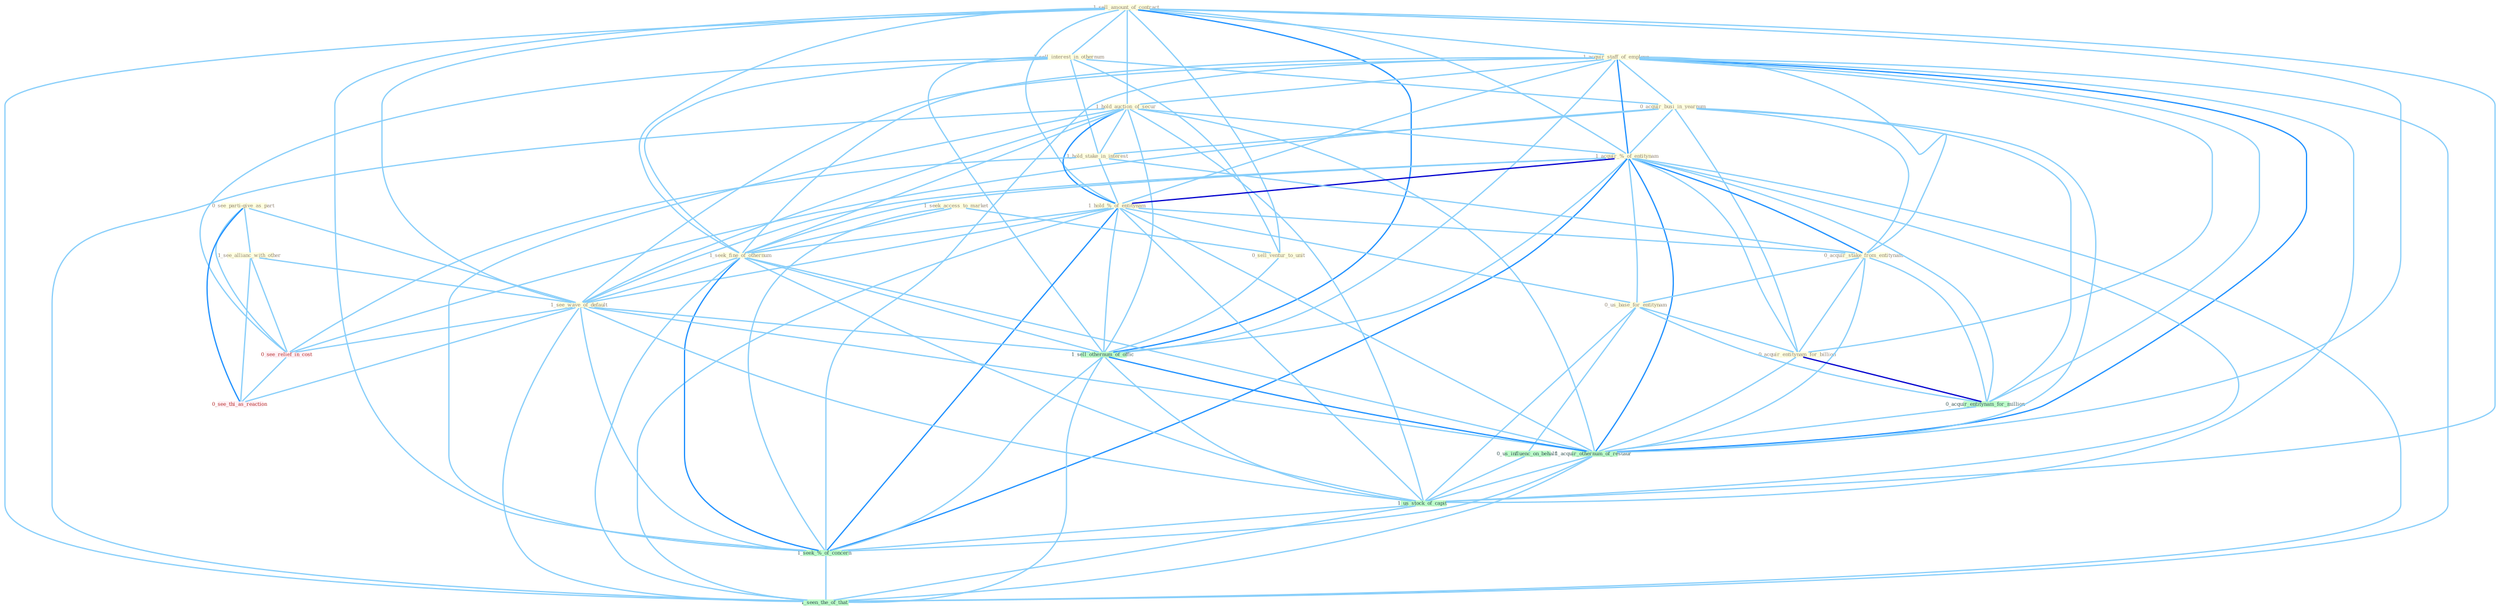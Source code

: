 Graph G{ 
    node
    [shape=polygon,style=filled,width=.5,height=.06,color="#BDFCC9",fixedsize=true,fontsize=4,
    fontcolor="#2f4f4f"];
    {node
    [color="#ffffe0", fontcolor="#8b7d6b"] "1_sell_amount_of_contract " "1_sell_interest_in_othernum " "1_acquir_staff_of_employe " "0_acquir_busi_in_yearnum " "0_see_parti-give_as_part " "1_hold_auction_of_secur " "1_acquir_%_of_entitynam " "1_hold_stake_in_interest " "1_hold_%_of_entitynam " "1_seek_access_to_market " "1_see_allianc_with_other " "0_acquir_stake_from_entitynam " "1_seek_fine_of_othernum " "0_us_base_for_entitynam " "0_sell_ventur_to_unit " "1_see_wave_of_default " "0_acquir_entitynam_for_billion "}
{node [color="#fff0f5", fontcolor="#b22222"] "0_see_relief_in_cost " "0_see_thi_as_reaction "}
edge [color="#B0E2FF"];

	"1_sell_amount_of_contract " -- "1_sell_interest_in_othernum " [w="1", color="#87cefa" ];
	"1_sell_amount_of_contract " -- "1_acquir_staff_of_employe " [w="1", color="#87cefa" ];
	"1_sell_amount_of_contract " -- "1_hold_auction_of_secur " [w="1", color="#87cefa" ];
	"1_sell_amount_of_contract " -- "1_acquir_%_of_entitynam " [w="1", color="#87cefa" ];
	"1_sell_amount_of_contract " -- "1_hold_%_of_entitynam " [w="1", color="#87cefa" ];
	"1_sell_amount_of_contract " -- "1_seek_fine_of_othernum " [w="1", color="#87cefa" ];
	"1_sell_amount_of_contract " -- "0_sell_ventur_to_unit " [w="1", color="#87cefa" ];
	"1_sell_amount_of_contract " -- "1_see_wave_of_default " [w="1", color="#87cefa" ];
	"1_sell_amount_of_contract " -- "1_sell_othernum_of_offic " [w="2", color="#1e90ff" , len=0.8];
	"1_sell_amount_of_contract " -- "1_acquir_othernum_of_restaur " [w="1", color="#87cefa" ];
	"1_sell_amount_of_contract " -- "1_us_stock_of_capit " [w="1", color="#87cefa" ];
	"1_sell_amount_of_contract " -- "1_seek_%_of_concern " [w="1", color="#87cefa" ];
	"1_sell_amount_of_contract " -- "1_seen_the_of_that " [w="1", color="#87cefa" ];
	"1_sell_interest_in_othernum " -- "0_acquir_busi_in_yearnum " [w="1", color="#87cefa" ];
	"1_sell_interest_in_othernum " -- "1_hold_stake_in_interest " [w="1", color="#87cefa" ];
	"1_sell_interest_in_othernum " -- "1_seek_fine_of_othernum " [w="1", color="#87cefa" ];
	"1_sell_interest_in_othernum " -- "0_sell_ventur_to_unit " [w="1", color="#87cefa" ];
	"1_sell_interest_in_othernum " -- "1_sell_othernum_of_offic " [w="1", color="#87cefa" ];
	"1_sell_interest_in_othernum " -- "0_see_relief_in_cost " [w="1", color="#87cefa" ];
	"1_acquir_staff_of_employe " -- "0_acquir_busi_in_yearnum " [w="1", color="#87cefa" ];
	"1_acquir_staff_of_employe " -- "1_hold_auction_of_secur " [w="1", color="#87cefa" ];
	"1_acquir_staff_of_employe " -- "1_acquir_%_of_entitynam " [w="2", color="#1e90ff" , len=0.8];
	"1_acquir_staff_of_employe " -- "1_hold_%_of_entitynam " [w="1", color="#87cefa" ];
	"1_acquir_staff_of_employe " -- "0_acquir_stake_from_entitynam " [w="1", color="#87cefa" ];
	"1_acquir_staff_of_employe " -- "1_seek_fine_of_othernum " [w="1", color="#87cefa" ];
	"1_acquir_staff_of_employe " -- "1_see_wave_of_default " [w="1", color="#87cefa" ];
	"1_acquir_staff_of_employe " -- "0_acquir_entitynam_for_billion " [w="1", color="#87cefa" ];
	"1_acquir_staff_of_employe " -- "0_acquir_entitynam_for_million " [w="1", color="#87cefa" ];
	"1_acquir_staff_of_employe " -- "1_sell_othernum_of_offic " [w="1", color="#87cefa" ];
	"1_acquir_staff_of_employe " -- "1_acquir_othernum_of_restaur " [w="2", color="#1e90ff" , len=0.8];
	"1_acquir_staff_of_employe " -- "1_us_stock_of_capit " [w="1", color="#87cefa" ];
	"1_acquir_staff_of_employe " -- "1_seek_%_of_concern " [w="1", color="#87cefa" ];
	"1_acquir_staff_of_employe " -- "1_seen_the_of_that " [w="1", color="#87cefa" ];
	"0_acquir_busi_in_yearnum " -- "1_acquir_%_of_entitynam " [w="1", color="#87cefa" ];
	"0_acquir_busi_in_yearnum " -- "1_hold_stake_in_interest " [w="1", color="#87cefa" ];
	"0_acquir_busi_in_yearnum " -- "0_acquir_stake_from_entitynam " [w="1", color="#87cefa" ];
	"0_acquir_busi_in_yearnum " -- "0_acquir_entitynam_for_billion " [w="1", color="#87cefa" ];
	"0_acquir_busi_in_yearnum " -- "0_acquir_entitynam_for_million " [w="1", color="#87cefa" ];
	"0_acquir_busi_in_yearnum " -- "0_see_relief_in_cost " [w="1", color="#87cefa" ];
	"0_acquir_busi_in_yearnum " -- "1_acquir_othernum_of_restaur " [w="1", color="#87cefa" ];
	"0_see_parti-give_as_part " -- "1_see_allianc_with_other " [w="1", color="#87cefa" ];
	"0_see_parti-give_as_part " -- "1_see_wave_of_default " [w="1", color="#87cefa" ];
	"0_see_parti-give_as_part " -- "0_see_relief_in_cost " [w="1", color="#87cefa" ];
	"0_see_parti-give_as_part " -- "0_see_thi_as_reaction " [w="2", color="#1e90ff" , len=0.8];
	"1_hold_auction_of_secur " -- "1_acquir_%_of_entitynam " [w="1", color="#87cefa" ];
	"1_hold_auction_of_secur " -- "1_hold_stake_in_interest " [w="1", color="#87cefa" ];
	"1_hold_auction_of_secur " -- "1_hold_%_of_entitynam " [w="2", color="#1e90ff" , len=0.8];
	"1_hold_auction_of_secur " -- "1_seek_fine_of_othernum " [w="1", color="#87cefa" ];
	"1_hold_auction_of_secur " -- "1_see_wave_of_default " [w="1", color="#87cefa" ];
	"1_hold_auction_of_secur " -- "1_sell_othernum_of_offic " [w="1", color="#87cefa" ];
	"1_hold_auction_of_secur " -- "1_acquir_othernum_of_restaur " [w="1", color="#87cefa" ];
	"1_hold_auction_of_secur " -- "1_us_stock_of_capit " [w="1", color="#87cefa" ];
	"1_hold_auction_of_secur " -- "1_seek_%_of_concern " [w="1", color="#87cefa" ];
	"1_hold_auction_of_secur " -- "1_seen_the_of_that " [w="1", color="#87cefa" ];
	"1_acquir_%_of_entitynam " -- "1_hold_%_of_entitynam " [w="3", color="#0000cd" , len=0.6];
	"1_acquir_%_of_entitynam " -- "0_acquir_stake_from_entitynam " [w="2", color="#1e90ff" , len=0.8];
	"1_acquir_%_of_entitynam " -- "1_seek_fine_of_othernum " [w="1", color="#87cefa" ];
	"1_acquir_%_of_entitynam " -- "0_us_base_for_entitynam " [w="1", color="#87cefa" ];
	"1_acquir_%_of_entitynam " -- "1_see_wave_of_default " [w="1", color="#87cefa" ];
	"1_acquir_%_of_entitynam " -- "0_acquir_entitynam_for_billion " [w="1", color="#87cefa" ];
	"1_acquir_%_of_entitynam " -- "0_acquir_entitynam_for_million " [w="1", color="#87cefa" ];
	"1_acquir_%_of_entitynam " -- "1_sell_othernum_of_offic " [w="1", color="#87cefa" ];
	"1_acquir_%_of_entitynam " -- "1_acquir_othernum_of_restaur " [w="2", color="#1e90ff" , len=0.8];
	"1_acquir_%_of_entitynam " -- "1_us_stock_of_capit " [w="1", color="#87cefa" ];
	"1_acquir_%_of_entitynam " -- "1_seek_%_of_concern " [w="2", color="#1e90ff" , len=0.8];
	"1_acquir_%_of_entitynam " -- "1_seen_the_of_that " [w="1", color="#87cefa" ];
	"1_hold_stake_in_interest " -- "1_hold_%_of_entitynam " [w="1", color="#87cefa" ];
	"1_hold_stake_in_interest " -- "0_acquir_stake_from_entitynam " [w="1", color="#87cefa" ];
	"1_hold_stake_in_interest " -- "0_see_relief_in_cost " [w="1", color="#87cefa" ];
	"1_hold_%_of_entitynam " -- "0_acquir_stake_from_entitynam " [w="1", color="#87cefa" ];
	"1_hold_%_of_entitynam " -- "1_seek_fine_of_othernum " [w="1", color="#87cefa" ];
	"1_hold_%_of_entitynam " -- "0_us_base_for_entitynam " [w="1", color="#87cefa" ];
	"1_hold_%_of_entitynam " -- "1_see_wave_of_default " [w="1", color="#87cefa" ];
	"1_hold_%_of_entitynam " -- "1_sell_othernum_of_offic " [w="1", color="#87cefa" ];
	"1_hold_%_of_entitynam " -- "1_acquir_othernum_of_restaur " [w="1", color="#87cefa" ];
	"1_hold_%_of_entitynam " -- "1_us_stock_of_capit " [w="1", color="#87cefa" ];
	"1_hold_%_of_entitynam " -- "1_seek_%_of_concern " [w="2", color="#1e90ff" , len=0.8];
	"1_hold_%_of_entitynam " -- "1_seen_the_of_that " [w="1", color="#87cefa" ];
	"1_seek_access_to_market " -- "1_seek_fine_of_othernum " [w="1", color="#87cefa" ];
	"1_seek_access_to_market " -- "0_sell_ventur_to_unit " [w="1", color="#87cefa" ];
	"1_seek_access_to_market " -- "1_seek_%_of_concern " [w="1", color="#87cefa" ];
	"1_see_allianc_with_other " -- "1_see_wave_of_default " [w="1", color="#87cefa" ];
	"1_see_allianc_with_other " -- "0_see_relief_in_cost " [w="1", color="#87cefa" ];
	"1_see_allianc_with_other " -- "0_see_thi_as_reaction " [w="1", color="#87cefa" ];
	"0_acquir_stake_from_entitynam " -- "0_us_base_for_entitynam " [w="1", color="#87cefa" ];
	"0_acquir_stake_from_entitynam " -- "0_acquir_entitynam_for_billion " [w="1", color="#87cefa" ];
	"0_acquir_stake_from_entitynam " -- "0_acquir_entitynam_for_million " [w="1", color="#87cefa" ];
	"0_acquir_stake_from_entitynam " -- "1_acquir_othernum_of_restaur " [w="1", color="#87cefa" ];
	"1_seek_fine_of_othernum " -- "1_see_wave_of_default " [w="1", color="#87cefa" ];
	"1_seek_fine_of_othernum " -- "1_sell_othernum_of_offic " [w="1", color="#87cefa" ];
	"1_seek_fine_of_othernum " -- "1_acquir_othernum_of_restaur " [w="1", color="#87cefa" ];
	"1_seek_fine_of_othernum " -- "1_us_stock_of_capit " [w="1", color="#87cefa" ];
	"1_seek_fine_of_othernum " -- "1_seek_%_of_concern " [w="2", color="#1e90ff" , len=0.8];
	"1_seek_fine_of_othernum " -- "1_seen_the_of_that " [w="1", color="#87cefa" ];
	"0_us_base_for_entitynam " -- "0_acquir_entitynam_for_billion " [w="1", color="#87cefa" ];
	"0_us_base_for_entitynam " -- "0_acquir_entitynam_for_million " [w="1", color="#87cefa" ];
	"0_us_base_for_entitynam " -- "0_us_influenc_on_behalf " [w="1", color="#87cefa" ];
	"0_us_base_for_entitynam " -- "1_us_stock_of_capit " [w="1", color="#87cefa" ];
	"0_sell_ventur_to_unit " -- "1_sell_othernum_of_offic " [w="1", color="#87cefa" ];
	"1_see_wave_of_default " -- "1_sell_othernum_of_offic " [w="1", color="#87cefa" ];
	"1_see_wave_of_default " -- "0_see_relief_in_cost " [w="1", color="#87cefa" ];
	"1_see_wave_of_default " -- "0_see_thi_as_reaction " [w="1", color="#87cefa" ];
	"1_see_wave_of_default " -- "1_acquir_othernum_of_restaur " [w="1", color="#87cefa" ];
	"1_see_wave_of_default " -- "1_us_stock_of_capit " [w="1", color="#87cefa" ];
	"1_see_wave_of_default " -- "1_seek_%_of_concern " [w="1", color="#87cefa" ];
	"1_see_wave_of_default " -- "1_seen_the_of_that " [w="1", color="#87cefa" ];
	"0_acquir_entitynam_for_billion " -- "0_acquir_entitynam_for_million " [w="3", color="#0000cd" , len=0.6];
	"0_acquir_entitynam_for_billion " -- "1_acquir_othernum_of_restaur " [w="1", color="#87cefa" ];
	"0_acquir_entitynam_for_million " -- "1_acquir_othernum_of_restaur " [w="1", color="#87cefa" ];
	"1_sell_othernum_of_offic " -- "1_acquir_othernum_of_restaur " [w="2", color="#1e90ff" , len=0.8];
	"1_sell_othernum_of_offic " -- "1_us_stock_of_capit " [w="1", color="#87cefa" ];
	"1_sell_othernum_of_offic " -- "1_seek_%_of_concern " [w="1", color="#87cefa" ];
	"1_sell_othernum_of_offic " -- "1_seen_the_of_that " [w="1", color="#87cefa" ];
	"0_us_influenc_on_behalf " -- "1_us_stock_of_capit " [w="1", color="#87cefa" ];
	"0_see_relief_in_cost " -- "0_see_thi_as_reaction " [w="1", color="#87cefa" ];
	"1_acquir_othernum_of_restaur " -- "1_us_stock_of_capit " [w="1", color="#87cefa" ];
	"1_acquir_othernum_of_restaur " -- "1_seek_%_of_concern " [w="1", color="#87cefa" ];
	"1_acquir_othernum_of_restaur " -- "1_seen_the_of_that " [w="1", color="#87cefa" ];
	"1_us_stock_of_capit " -- "1_seek_%_of_concern " [w="1", color="#87cefa" ];
	"1_us_stock_of_capit " -- "1_seen_the_of_that " [w="1", color="#87cefa" ];
	"1_seek_%_of_concern " -- "1_seen_the_of_that " [w="1", color="#87cefa" ];
}
